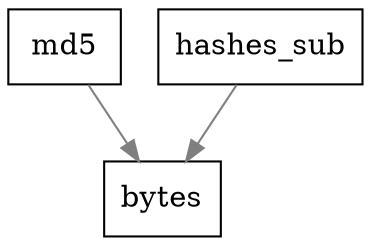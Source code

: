 
digraph G {
concentrate=true
splines=true
node[shape=record,style=filled,fillcolor=white]
edge[color=gray50]
md5 -> bytes
hashes_sub -> bytes
 }

